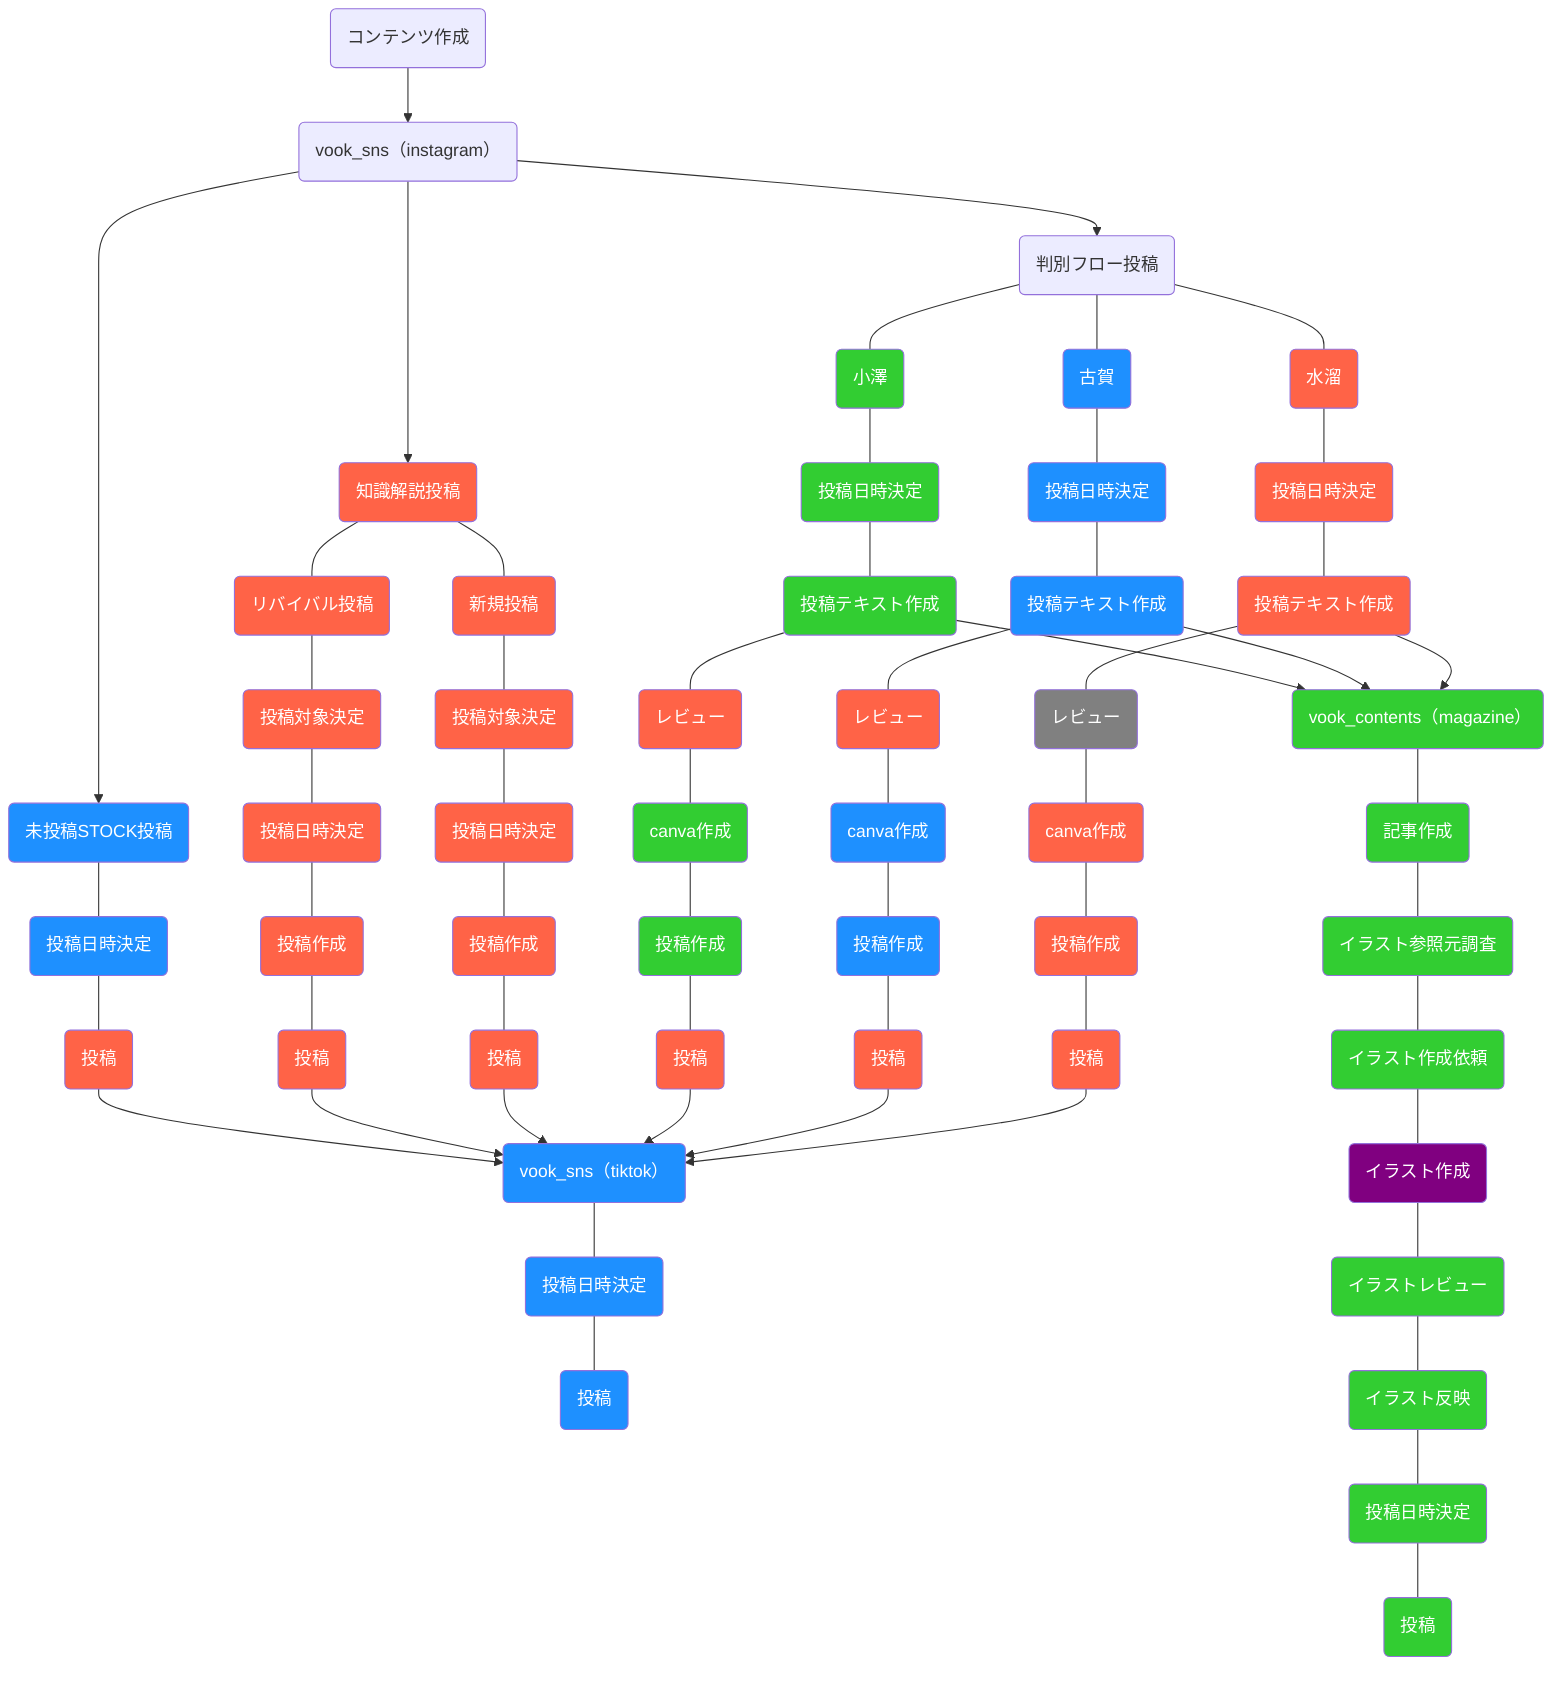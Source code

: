 graph TD
    A(コンテンツ作成) --> B(vook_sns（instagram）)
    B --> C(未投稿STOCK投稿)
    C --- C1(投稿日時決定) --- C2(投稿)
    B --> D(知識解説投稿)
    D --- E(リバイバル投稿)
    E --- E1(投稿対象決定) --- E2(投稿日時決定) --- E3(投稿作成) --- E4(投稿)
    D --- F(新規投稿)
    F --- F1(投稿対象決定) --- F2(投稿日時決定) --- F3(投稿作成) --- F4(投稿)
    B --> G(判別フロー投稿)
    G --- H(小澤)
    H --- H1(投稿日時決定) --- H2(投稿テキスト作成) --- H3(レビュー) --- H4(canva作成) --- H5(投稿作成) --- H6(投稿)
    G --- I(古賀)
    I --- I1(投稿日時決定) --- I2(投稿テキスト作成) --- I3(レビュー) --- I4(canva作成) --- I5(投稿作成) --- I6(投稿)
    G --- J(水溜)
    J --- J1(投稿日時決定) --- J2(投稿テキスト作成) --- J3(レビュー) --- J4(canva作成) --- J5(投稿作成) --- J6(投稿)

    C2 --> K(vook_sns（tiktok）)
    E4 --> K
    F4 --> K
    H6 --> K
    I6 --> K
    J6 --> K
    K --- K1(投稿日時決定) --- K2(投稿)

    H2 --> L(vook_contents（magazine）)
    I2 --> L
    J2 --> L
    L --- L1(記事作成) --- L2(イラスト参照元調査) --- L3(イラスト作成依頼) --- L4(イラスト作成) --- L5(イラストレビュー) --- L6(イラスト反映)--- L7(投稿日時決定) --- L8(投稿)

    classDef blueStyle fill:#1E90FF, color:#FFF;
    classDef redStyle fill:#FF6347, color:#FFF;
    classDef greenStyle fill:#32CD32, color:#FFF;
    classDef purpleStyle fill:#800080, color:#FFF;
    classDef grayStyle fill:#808080, color:#FFF;

    class C blueStyle;
    class C1 blueStyle;
    class C2 redStyle;

    class I blueStyle;
    class I1 blueStyle;
    class I2 blueStyle;
    class I3 redStyle;
    class I4 blueStyle;
    class I5 blueStyle;
    class I6 redStyle;

    class K blueStyle;
    class K1 blueStyle;
    class K2 blueStyle;

    class D redStyle;
    class E redStyle;
    class E1 redStyle;
    class E2 redStyle;
    class E3 redStyle;
    class E4 redStyle;
    class F redStyle;
    class F1 redStyle;
    class F2 redStyle;
    class F3 redStyle;
    class F4 redStyle;

    class J redStyle;
    class J1 redStyle;
    class J2 redStyle;
    class J3 grayStyle;
    class J4 redStyle;
    class J5 redStyle;
    class J6 redStyle;

    class H greenStyle;
    class H1 greenStyle;
    class H2 greenStyle;
    class H3 redStyle;
    class H4 greenStyle;
    class H5 greenStyle;
    class H6 redStyle;

    class L greenStyle;
    class L1 greenStyle;
    class L2 greenStyle;
    class L3 greenStyle;
    class L4 purpleStyle;
    class L5 greenStyle;
    class L6 greenStyle;
    class L7 greenStyle;
    class L8 greenStyle;